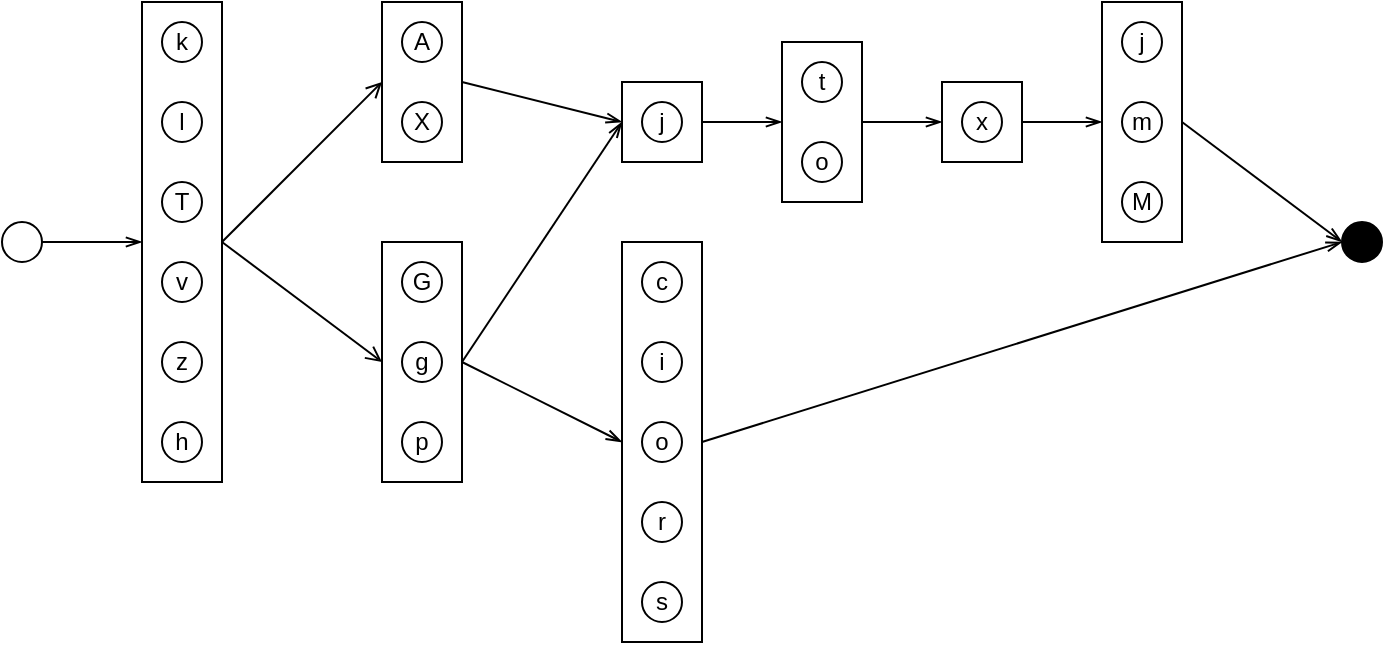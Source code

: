 <mxfile version="13.8.6" type="device"><diagram id="HzodFl9c2YgT4Nub3xyX" name="Page-1"><mxGraphModel dx="865" dy="557" grid="1" gridSize="10" guides="1" tooltips="1" connect="1" arrows="1" fold="1" page="1" pageScale="1" pageWidth="827" pageHeight="1169" math="0" shadow="0"><root><mxCell id="0"/><mxCell id="1" parent="0"/><mxCell id="Mrwb_NiWRoM823sd0nIM-31" style="edgeStyle=none;rounded=0;orthogonalLoop=1;jettySize=auto;html=1;exitX=1;exitY=0.5;exitDx=0;exitDy=0;entryX=0;entryY=0.5;entryDx=0;entryDy=0;endArrow=openThin;endFill=0;" edge="1" parent="1" source="Mrwb_NiWRoM823sd0nIM-24" target="Mrwb_NiWRoM823sd0nIM-18"><mxGeometry relative="1" as="geometry"/></mxCell><mxCell id="Mrwb_NiWRoM823sd0nIM-24" value="" style="rounded=0;whiteSpace=wrap;html=1;fillColor=none;" vertex="1" parent="1"><mxGeometry x="500" y="80" width="40" height="40" as="geometry"/></mxCell><mxCell id="Mrwb_NiWRoM823sd0nIM-28" style="edgeStyle=none;rounded=0;orthogonalLoop=1;jettySize=auto;html=1;exitX=1;exitY=0.5;exitDx=0;exitDy=0;entryX=0;entryY=0.5;entryDx=0;entryDy=0;endArrow=openThin;endFill=0;" edge="1" parent="1" source="Mrwb_NiWRoM823sd0nIM-20" target="Mrwb_NiWRoM823sd0nIM-17"><mxGeometry relative="1" as="geometry"/></mxCell><mxCell id="Mrwb_NiWRoM823sd0nIM-20" value="" style="rounded=0;whiteSpace=wrap;html=1;fillColor=none;" vertex="1" parent="1"><mxGeometry x="340" y="80" width="40" height="40" as="geometry"/></mxCell><mxCell id="Mrwb_NiWRoM823sd0nIM-37" style="edgeStyle=none;rounded=0;orthogonalLoop=1;jettySize=auto;html=1;exitX=1;exitY=0.5;exitDx=0;exitDy=0;entryX=0;entryY=0.5;entryDx=0;entryDy=0;endArrow=openThin;endFill=0;" edge="1" parent="1" source="Mrwb_NiWRoM823sd0nIM-19" target="Mrwb_NiWRoM823sd0nIM-39"><mxGeometry relative="1" as="geometry"><mxPoint x="740" y="160" as="targetPoint"/></mxGeometry></mxCell><mxCell id="Mrwb_NiWRoM823sd0nIM-19" value="" style="rounded=0;whiteSpace=wrap;html=1;fillColor=none;" vertex="1" parent="1"><mxGeometry x="340" y="160" width="40" height="200" as="geometry"/></mxCell><mxCell id="Mrwb_NiWRoM823sd0nIM-29" style="edgeStyle=none;rounded=0;orthogonalLoop=1;jettySize=auto;html=1;exitX=1;exitY=0.5;exitDx=0;exitDy=0;entryX=0;entryY=0.5;entryDx=0;entryDy=0;endArrow=openThin;endFill=0;" edge="1" parent="1" source="Mrwb_NiWRoM823sd0nIM-17" target="Mrwb_NiWRoM823sd0nIM-24"><mxGeometry relative="1" as="geometry"/></mxCell><mxCell id="Mrwb_NiWRoM823sd0nIM-17" value="" style="rounded=0;whiteSpace=wrap;html=1;fillColor=none;" vertex="1" parent="1"><mxGeometry x="420" y="60" width="40" height="80" as="geometry"/></mxCell><mxCell id="Mrwb_NiWRoM823sd0nIM-27" style="edgeStyle=none;rounded=0;orthogonalLoop=1;jettySize=auto;html=1;exitX=1;exitY=0.5;exitDx=0;exitDy=0;entryX=0;entryY=0.5;entryDx=0;entryDy=0;endArrow=openThin;endFill=0;" edge="1" parent="1" source="Mrwb_NiWRoM823sd0nIM-16" target="Mrwb_NiWRoM823sd0nIM-20"><mxGeometry relative="1" as="geometry"/></mxCell><mxCell id="Mrwb_NiWRoM823sd0nIM-16" value="" style="rounded=0;whiteSpace=wrap;html=1;fillColor=none;" vertex="1" parent="1"><mxGeometry x="220" y="40" width="40" height="80" as="geometry"/></mxCell><mxCell id="Mrwb_NiWRoM823sd0nIM-26" style="edgeStyle=none;rounded=0;orthogonalLoop=1;jettySize=auto;html=1;exitX=1;exitY=0.5;exitDx=0;exitDy=0;entryX=0;entryY=0.5;entryDx=0;entryDy=0;endArrow=openThin;endFill=0;" edge="1" parent="1" source="Mrwb_NiWRoM823sd0nIM-14" target="Mrwb_NiWRoM823sd0nIM-20"><mxGeometry relative="1" as="geometry"/></mxCell><mxCell id="Mrwb_NiWRoM823sd0nIM-14" value="" style="rounded=0;whiteSpace=wrap;html=1;fillColor=none;" vertex="1" parent="1"><mxGeometry x="220" y="160" width="40" height="120" as="geometry"/></mxCell><mxCell id="Mrwb_NiWRoM823sd0nIM-13" value="" style="rounded=0;whiteSpace=wrap;html=1;fillColor=none;" vertex="1" parent="1"><mxGeometry x="100" y="40" width="40" height="240" as="geometry"/></mxCell><mxCell id="Mrwb_NiWRoM823sd0nIM-33" style="edgeStyle=none;rounded=0;orthogonalLoop=1;jettySize=auto;html=1;exitX=1;exitY=0.5;exitDx=0;exitDy=0;entryX=0;entryY=0.5;entryDx=0;entryDy=0;endArrow=open;endFill=0;" edge="1" parent="1" source="Mrwb_NiWRoM823sd0nIM-13" target="Mrwb_NiWRoM823sd0nIM-14"><mxGeometry relative="1" as="geometry"><mxPoint x="170" y="260" as="targetPoint"/></mxGeometry></mxCell><mxCell id="Mrwb_NiWRoM823sd0nIM-34" style="edgeStyle=none;rounded=0;orthogonalLoop=1;jettySize=auto;html=1;exitX=1;exitY=0.5;exitDx=0;exitDy=0;entryX=0;entryY=0.5;entryDx=0;entryDy=0;endArrow=open;endFill=0;" edge="1" parent="1" source="Mrwb_NiWRoM823sd0nIM-13" target="Mrwb_NiWRoM823sd0nIM-16"><mxGeometry relative="1" as="geometry"/></mxCell><mxCell id="E-0AA41mo0XYp06-Gq1U-1" value="h" style="ellipse;whiteSpace=wrap;html=1;aspect=fixed;" parent="1" vertex="1"><mxGeometry x="110" y="250" width="20" height="20" as="geometry"/></mxCell><mxCell id="E-0AA41mo0XYp06-Gq1U-12" value="o" style="ellipse;whiteSpace=wrap;html=1;aspect=fixed;" parent="1" vertex="1"><mxGeometry x="430" y="110" width="20" height="20" as="geometry"/></mxCell><mxCell id="E-0AA41mo0XYp06-Gq1U-13" value="r" style="ellipse;whiteSpace=wrap;html=1;aspect=fixed;" parent="1" vertex="1"><mxGeometry x="350" y="290" width="20" height="20" as="geometry"/></mxCell><mxCell id="E-0AA41mo0XYp06-Gq1U-14" value="t" style="ellipse;whiteSpace=wrap;html=1;aspect=fixed;" parent="1" vertex="1"><mxGeometry x="430" y="70" width="20" height="20" as="geometry"/></mxCell><mxCell id="E-0AA41mo0XYp06-Gq1U-15" value="X" style="ellipse;whiteSpace=wrap;html=1;aspect=fixed;" parent="1" vertex="1"><mxGeometry x="230" y="90" width="20" height="20" as="geometry"/></mxCell><mxCell id="E-0AA41mo0XYp06-Gq1U-16" value="x" style="ellipse;whiteSpace=wrap;html=1;aspect=fixed;" parent="1" vertex="1"><mxGeometry x="510" y="90" width="20" height="20" as="geometry"/></mxCell><mxCell id="E-0AA41mo0XYp06-Gq1U-17" value="s" style="ellipse;whiteSpace=wrap;html=1;aspect=fixed;" parent="1" vertex="1"><mxGeometry x="350" y="330" width="20" height="20" as="geometry"/></mxCell><mxCell id="E-0AA41mo0XYp06-Gq1U-18" value="M" style="ellipse;whiteSpace=wrap;html=1;aspect=fixed;" parent="1" vertex="1"><mxGeometry x="590" y="130" width="20" height="20" as="geometry"/></mxCell><mxCell id="E-0AA41mo0XYp06-Gq1U-19" value="m" style="ellipse;whiteSpace=wrap;html=1;aspect=fixed;" parent="1" vertex="1"><mxGeometry x="590" y="90" width="20" height="20" as="geometry"/></mxCell><mxCell id="E-0AA41mo0XYp06-Gq1U-20" value="j" style="ellipse;whiteSpace=wrap;html=1;aspect=fixed;" parent="1" vertex="1"><mxGeometry x="350" y="90" width="20" height="20" as="geometry"/></mxCell><mxCell id="E-0AA41mo0XYp06-Gq1U-21" value="i" style="ellipse;whiteSpace=wrap;html=1;aspect=fixed;" parent="1" vertex="1"><mxGeometry x="350" y="210" width="20" height="20" as="geometry"/></mxCell><mxCell id="E-0AA41mo0XYp06-Gq1U-22" value="c" style="ellipse;whiteSpace=wrap;html=1;aspect=fixed;" parent="1" vertex="1"><mxGeometry x="350" y="170" width="20" height="20" as="geometry"/></mxCell><mxCell id="E-0AA41mo0XYp06-Gq1U-27" value="A" style="ellipse;whiteSpace=wrap;html=1;aspect=fixed;" parent="1" vertex="1"><mxGeometry x="230" y="50" width="20" height="20" as="geometry"/></mxCell><mxCell id="Mrwb_NiWRoM823sd0nIM-2" value="z" style="ellipse;whiteSpace=wrap;html=1;aspect=fixed;" vertex="1" parent="1"><mxGeometry x="110" y="210" width="20" height="20" as="geometry"/></mxCell><mxCell id="Mrwb_NiWRoM823sd0nIM-3" value="v" style="ellipse;whiteSpace=wrap;html=1;aspect=fixed;" vertex="1" parent="1"><mxGeometry x="110" y="170" width="20" height="20" as="geometry"/></mxCell><mxCell id="Mrwb_NiWRoM823sd0nIM-4" value="T" style="ellipse;whiteSpace=wrap;html=1;aspect=fixed;" vertex="1" parent="1"><mxGeometry x="110" y="130" width="20" height="20" as="geometry"/></mxCell><mxCell id="Mrwb_NiWRoM823sd0nIM-5" value="l" style="ellipse;whiteSpace=wrap;html=1;aspect=fixed;" vertex="1" parent="1"><mxGeometry x="110" y="90" width="20" height="20" as="geometry"/></mxCell><mxCell id="Mrwb_NiWRoM823sd0nIM-6" value="k" style="ellipse;whiteSpace=wrap;html=1;aspect=fixed;" vertex="1" parent="1"><mxGeometry x="110" y="50" width="20" height="20" as="geometry"/></mxCell><mxCell id="Mrwb_NiWRoM823sd0nIM-8" value="g" style="ellipse;whiteSpace=wrap;html=1;aspect=fixed;" vertex="1" parent="1"><mxGeometry x="230" y="210" width="20" height="20" as="geometry"/></mxCell><mxCell id="Mrwb_NiWRoM823sd0nIM-9" value="G" style="ellipse;whiteSpace=wrap;html=1;aspect=fixed;" vertex="1" parent="1"><mxGeometry x="230" y="170" width="20" height="20" as="geometry"/></mxCell><mxCell id="Mrwb_NiWRoM823sd0nIM-10" value="p" style="ellipse;whiteSpace=wrap;html=1;aspect=fixed;" vertex="1" parent="1"><mxGeometry x="230" y="250" width="20" height="20" as="geometry"/></mxCell><mxCell id="Mrwb_NiWRoM823sd0nIM-11" value="j" style="ellipse;whiteSpace=wrap;html=1;aspect=fixed;" vertex="1" parent="1"><mxGeometry x="590" y="50" width="20" height="20" as="geometry"/></mxCell><mxCell id="Mrwb_NiWRoM823sd0nIM-12" value="o" style="ellipse;whiteSpace=wrap;html=1;aspect=fixed;" vertex="1" parent="1"><mxGeometry x="350" y="250" width="20" height="20" as="geometry"/></mxCell><mxCell id="Mrwb_NiWRoM823sd0nIM-32" style="edgeStyle=none;rounded=0;orthogonalLoop=1;jettySize=auto;html=1;exitX=1;exitY=0.5;exitDx=0;exitDy=0;entryX=0;entryY=0.5;entryDx=0;entryDy=0;endArrow=openThin;endFill=0;" edge="1" parent="1" source="Mrwb_NiWRoM823sd0nIM-14" target="Mrwb_NiWRoM823sd0nIM-19"><mxGeometry relative="1" as="geometry"/></mxCell><mxCell id="Mrwb_NiWRoM823sd0nIM-38" style="edgeStyle=none;rounded=0;orthogonalLoop=1;jettySize=auto;html=1;exitX=1;exitY=0.5;exitDx=0;exitDy=0;entryX=0;entryY=0.5;entryDx=0;entryDy=0;endArrow=openThin;endFill=0;" edge="1" parent="1" source="Mrwb_NiWRoM823sd0nIM-18" target="Mrwb_NiWRoM823sd0nIM-39"><mxGeometry relative="1" as="geometry"><mxPoint x="740" y="160" as="targetPoint"/></mxGeometry></mxCell><mxCell id="Mrwb_NiWRoM823sd0nIM-18" value="" style="rounded=0;whiteSpace=wrap;html=1;fillColor=none;" vertex="1" parent="1"><mxGeometry x="580" y="40" width="40" height="120" as="geometry"/></mxCell><mxCell id="Mrwb_NiWRoM823sd0nIM-39" value="" style="ellipse;whiteSpace=wrap;html=1;aspect=fixed;fillColor=#000000;" vertex="1" parent="1"><mxGeometry x="700" y="150" width="20" height="20" as="geometry"/></mxCell><mxCell id="Mrwb_NiWRoM823sd0nIM-42" style="edgeStyle=none;rounded=0;orthogonalLoop=1;jettySize=auto;html=1;exitX=1;exitY=0.5;exitDx=0;exitDy=0;entryX=0;entryY=0.5;entryDx=0;entryDy=0;endArrow=openThin;endFill=0;" edge="1" parent="1" source="Mrwb_NiWRoM823sd0nIM-41" target="Mrwb_NiWRoM823sd0nIM-13"><mxGeometry relative="1" as="geometry"/></mxCell><mxCell id="Mrwb_NiWRoM823sd0nIM-41" value="" style="ellipse;whiteSpace=wrap;html=1;aspect=fixed;fillColor=#FFFFFF;" vertex="1" parent="1"><mxGeometry x="30" y="150" width="20" height="20" as="geometry"/></mxCell></root></mxGraphModel></diagram></mxfile>